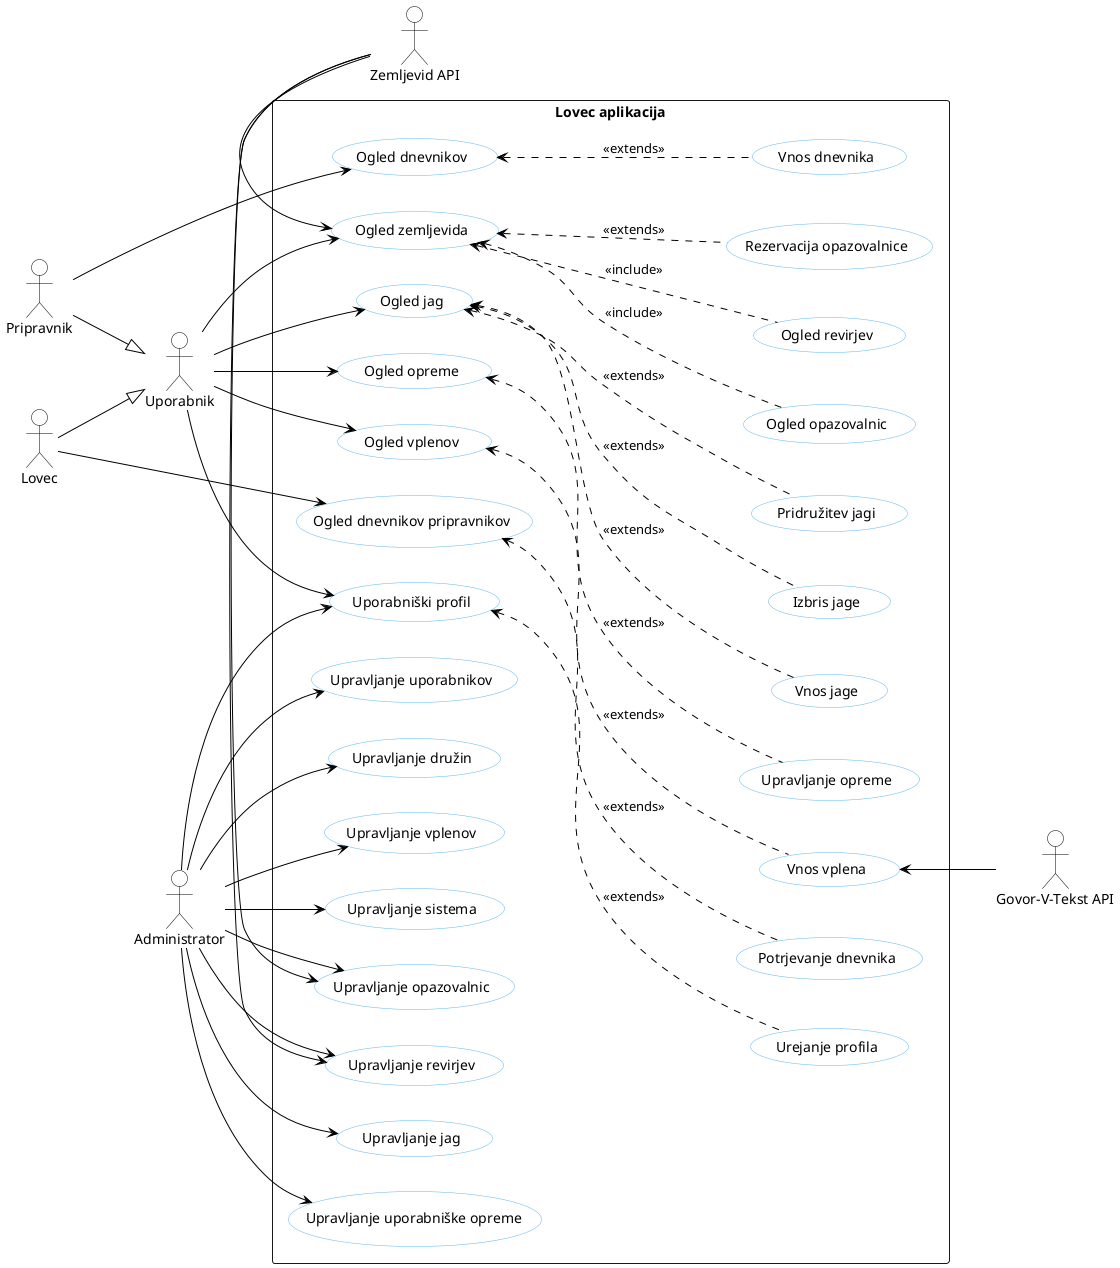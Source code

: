@startuml DPU
skinparam backgroundcolor transparent
skinparam defaultTextAlignment center
skinparam usecase {
    backgroundColor white
    borderColor #5FB8EC
    arrowColor black
}
skinparam actorBorderColor black
skinparam actorBackgroundColor white

left to right direction

actor Uporabnik
actor Pripravnik
actor Lovec
actor "Zemljevid API" as ZemljevidAPI
actor "Govor-V-Tekst API" as STT
actor Administrator


rectangle "Lovec aplikacija" {
    ' Jage
    usecase "Ogled jag" as Jage
    usecase "Vnos jage" as JageVnos
    usecase "Izbris jage" as JageIzbris
    usecase "Pridružitev jagi" as JagePridruzitev

    Jage <... JageVnos : <<extends>>
    Jage <... JageIzbris : <<extends>>
    Jage <... JagePridruzitev : <<extends>>

    ' Dnevniki za pripravnike
    usecase "Ogled dnevnikov" as Dnevnik
    usecase "Vnos dnevnika" as DnevnikVnos
    
    Dnevnik <... DnevnikVnos : <<extends>>

    ' Zemljevid
    usecase "Ogled zemljevida" as Zemljevid
    usecase "Ogled opazovalnic" as ZemljevidOpazovalnice
    usecase "Ogled revirjev" as ZemljevidRevirji
    usecase "Rezervacija opazovalnice" as ZemljevidOpazovalniceRezervacija

    ZemljevidAPI -left-> Zemljevid
    Zemljevid <... ZemljevidOpazovalnice : <<include>>
    Zemljevid <... ZemljevidRevirji : <<include>>
    Zemljevid <... ZemljevidOpazovalniceRezervacija : <<extends>>

    ' Dnevniki za lovce
    usecase "Ogled dnevnikov pripravnikov" as DnevnikLovec
    usecase "Potrjevanje dnevnika" as DnevnikLovecPotrditev 

    DnevnikLovec <... DnevnikLovecPotrditev : <<extends>>

    ' Oprema
    usecase "Ogled opreme" as Oprema
    usecase "Upravljanje opreme" as OpremaUpravljanje

    Oprema <... OpremaUpravljanje : <<extends>>

    ' Vplen
    usecase "Ogled vplenov" as Vplen
    usecase "Vnos vplena" as VplenVnos

    Vplen <... VplenVnos : <<extends>>
    STT -up-> VplenVnos

    ' Profil
    usecase "Uporabniški profil" as Profil
    usecase "Urejanje profila" as ProfilUrejanje
    Profil <... ProfilUrejanje : <<extends>>


    ' Jage Admin
    usecase "Upravljanje jag" as JageAdmin

    ' Oprema Admin
    usecase "Upravljanje uporabniške opreme" as OpremaAdmin

    ' Profil Admin
    usecase "Upravljanje uporabnikov" as ProfilAdmin

    ' Družine Admin
    usecase "Upravljanje družin" as DruzineAdmin

    ' Opazovalnice Admin
    usecase "Upravljanje opazovalnic" as OpazovalniceAdmin
    ZemljevidAPI -left-> OpazovalniceAdmin

    ' Revirji Admin
    usecase "Upravljanje revirjev" as RevirjiAdmin
    ZemljevidAPI -left-> RevirjiAdmin

    ' Vplen Admin 
    usecase "Upravljanje vplenov" as VplenAdmin
    
    ' Sistemske spremenljivke Admin
    usecase "Upravljanje sistema" as SistemAdmin

    ' 
    ' Uporabnik
    ' 

    Uporabnik -down-> Jage
    Uporabnik -down-> Oprema
    Uporabnik -down-> Profil
    Uporabnik -down-> Zemljevid
    Uporabnik -down-> Vplen

    ' 
    ' Pripravnik
    ' 

    Pripravnik -down-|> Uporabnik
    Pripravnik -down-> Dnevnik

    ' 
    ' Lovec
    ' 

    Lovec -down-|> Uporabnik
    Lovec -down-> DnevnikLovec

    ' 
    ' Administrator
    '

    Administrator -down-> JageAdmin
    Administrator -down-> OpremaAdmin
    Administrator -down-> ProfilAdmin
    Administrator -down-> Profil
    Administrator -down-> OpazovalniceAdmin
    Administrator -down-> DruzineAdmin
    Administrator -down-> RevirjiAdmin
    Administrator -down-> VplenAdmin
    Administrator -down-> SistemAdmin
}
@enduml